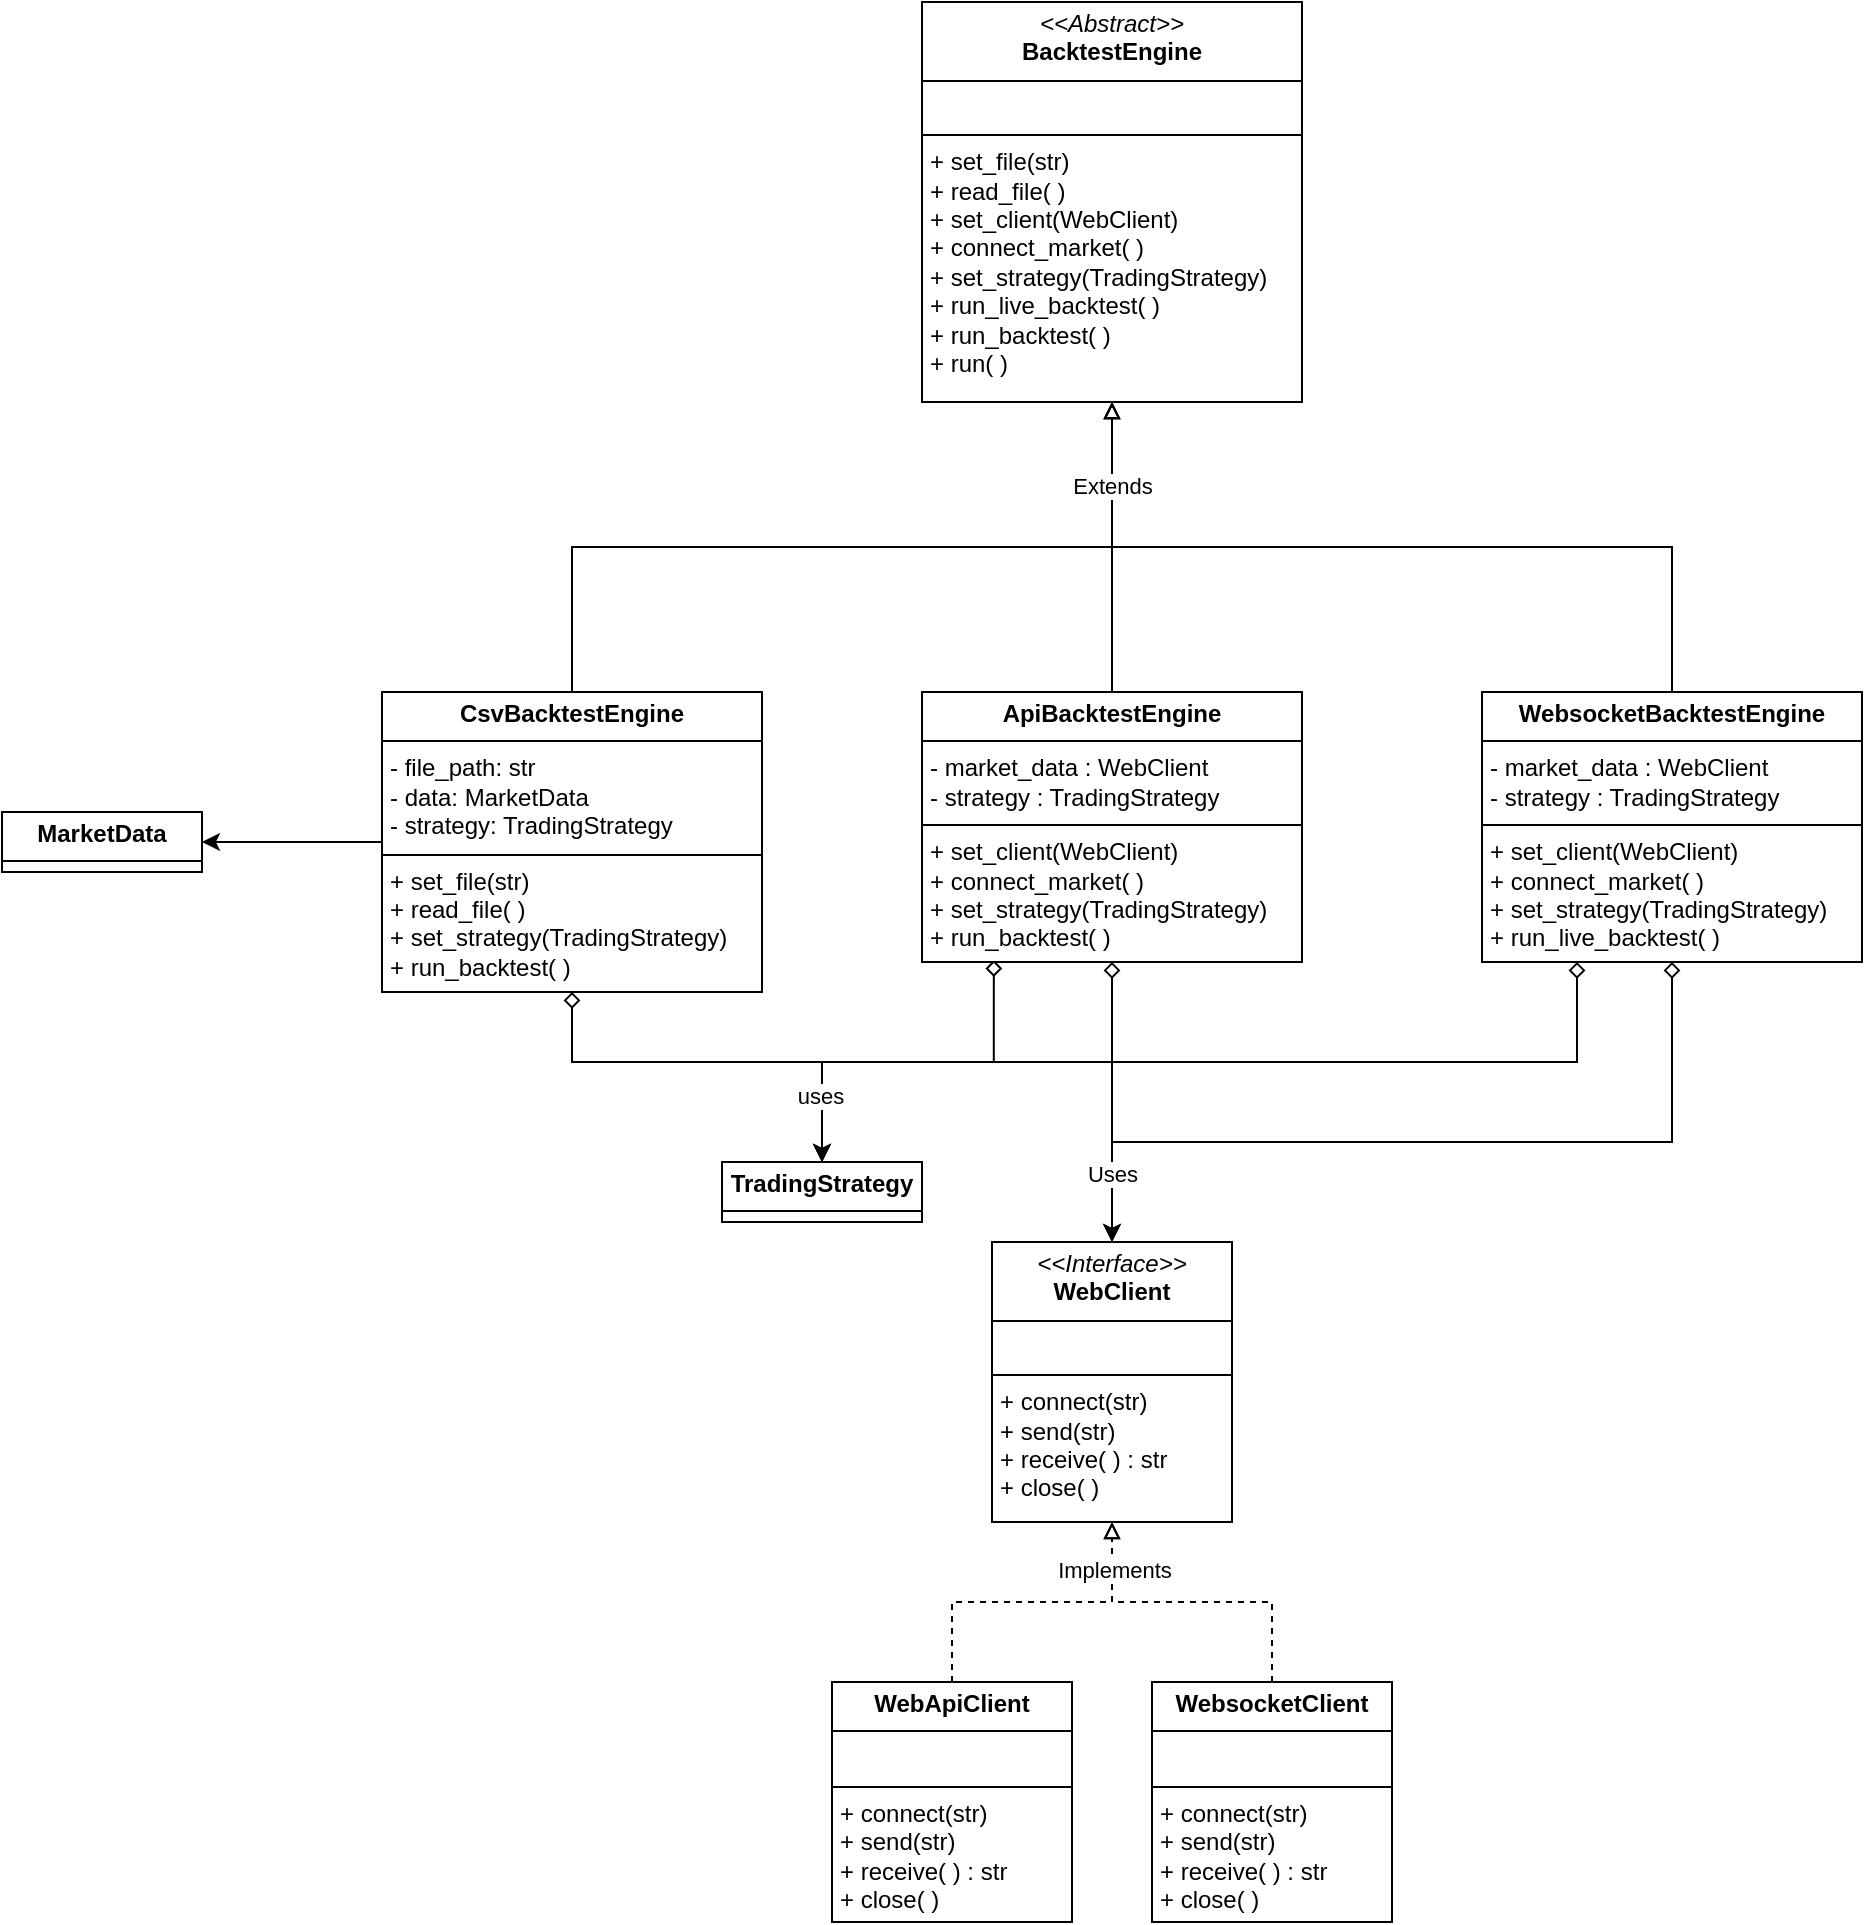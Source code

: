 <mxfile version="26.0.9">
  <diagram name="Page-1" id="9JX2t0Or7LpimqANOA2Z">
    <mxGraphModel dx="1684" dy="1258" grid="1" gridSize="10" guides="1" tooltips="1" connect="1" arrows="1" fold="1" page="1" pageScale="1" pageWidth="850" pageHeight="1100" math="0" shadow="0">
      <root>
        <mxCell id="0" />
        <mxCell id="1" parent="0" />
        <mxCell id="4zPNg0r05DYTZhRYqtiM-5" value="&lt;p style=&quot;margin:0px;margin-top:4px;text-align:center;&quot;&gt;&lt;i&gt;&amp;lt;&amp;lt;Abstract&amp;gt;&amp;gt;&lt;/i&gt;&lt;br&gt;&lt;b&gt;BacktestEngine&lt;/b&gt;&lt;/p&gt;&lt;hr size=&quot;1&quot; style=&quot;border-style:solid;&quot;&gt;&lt;p style=&quot;margin:0px;margin-left:4px;&quot;&gt;&lt;br&gt;&lt;/p&gt;&lt;hr size=&quot;1&quot; style=&quot;border-style:solid;&quot;&gt;&lt;p style=&quot;margin:0px;margin-left:4px;&quot;&gt;+ set_file(str)&lt;br&gt;+ read_file( )&lt;br&gt;+ set_client(WebClient)&lt;br&gt;+ connect_market( )&lt;br&gt;+ set_strategy(TradingStrategy)&lt;br&gt;&lt;/p&gt;&lt;p style=&quot;margin:0px;margin-left:4px;&quot;&gt;+ run_live_backtest( )&lt;br&gt;&lt;/p&gt;&lt;p style=&quot;margin:0px;margin-left:4px;&quot;&gt;+ run_backtest( )&lt;br&gt;&lt;/p&gt;&lt;p style=&quot;margin:0px;margin-left:4px;&quot;&gt;+ run( )&lt;br&gt;&lt;/p&gt;" style="verticalAlign=top;align=left;overflow=fill;html=1;whiteSpace=wrap;" parent="1" vertex="1">
          <mxGeometry x="260" y="70" width="190" height="200" as="geometry" />
        </mxCell>
        <mxCell id="4zPNg0r05DYTZhRYqtiM-18" value="&lt;p style=&quot;margin:0px;margin-top:4px;text-align:center;&quot;&gt;&lt;b&gt;MarketData&lt;/b&gt;&lt;/p&gt;&lt;hr size=&quot;1&quot; style=&quot;border-style:solid;&quot;&gt;&lt;p style=&quot;margin:0px;margin-left:4px;&quot;&gt;&lt;/p&gt;&lt;p style=&quot;margin:0px;margin-left:4px;&quot;&gt;&lt;br&gt;&lt;/p&gt;" style="verticalAlign=top;align=left;overflow=fill;html=1;whiteSpace=wrap;" parent="1" vertex="1">
          <mxGeometry x="-200" y="475" width="100" height="30" as="geometry" />
        </mxCell>
        <mxCell id="UkDVMLqjuk15lfy5r8hH-11" style="edgeStyle=orthogonalEdgeStyle;rounded=0;orthogonalLoop=1;jettySize=auto;html=1;entryX=0.5;entryY=1;entryDx=0;entryDy=0;exitX=0.5;exitY=0;exitDx=0;exitDy=0;endArrow=block;endFill=0;" edge="1" parent="1" source="UkDVMLqjuk15lfy5r8hH-2" target="4zPNg0r05DYTZhRYqtiM-5">
          <mxGeometry relative="1" as="geometry" />
        </mxCell>
        <mxCell id="UkDVMLqjuk15lfy5r8hH-24" style="edgeStyle=orthogonalEdgeStyle;rounded=0;orthogonalLoop=1;jettySize=auto;html=1;entryX=1;entryY=0.5;entryDx=0;entryDy=0;" edge="1" parent="1" source="UkDVMLqjuk15lfy5r8hH-2" target="4zPNg0r05DYTZhRYqtiM-18">
          <mxGeometry relative="1" as="geometry" />
        </mxCell>
        <mxCell id="UkDVMLqjuk15lfy5r8hH-28" style="edgeStyle=orthogonalEdgeStyle;rounded=0;orthogonalLoop=1;jettySize=auto;html=1;entryX=0.5;entryY=0;entryDx=0;entryDy=0;startArrow=diamond;startFill=0;endArrow=classic;endFill=1;" edge="1" parent="1" source="UkDVMLqjuk15lfy5r8hH-2" target="UkDVMLqjuk15lfy5r8hH-21">
          <mxGeometry relative="1" as="geometry">
            <Array as="points">
              <mxPoint x="85" y="600" />
              <mxPoint x="210" y="600" />
            </Array>
          </mxGeometry>
        </mxCell>
        <mxCell id="UkDVMLqjuk15lfy5r8hH-2" value="&lt;p style=&quot;margin:0px;margin-top:4px;text-align:center;&quot;&gt;&lt;b&gt;CsvBacktestEngine&lt;/b&gt;&lt;/p&gt;&lt;hr size=&quot;1&quot; style=&quot;border-style:solid;&quot;&gt;&lt;p style=&quot;margin:0px;margin-left:4px;&quot;&gt;- file_path: str&lt;/p&gt;&lt;p style=&quot;margin:0px;margin-left:4px;&quot;&gt;- data: MarketData&lt;/p&gt;&lt;p style=&quot;margin:0px;margin-left:4px;&quot;&gt;- strategy: TradingStrategy&lt;/p&gt;&lt;hr size=&quot;1&quot; style=&quot;border-style:solid;&quot;&gt;&lt;p style=&quot;margin:0px;margin-left:4px;&quot;&gt;+ set_file(str)&lt;br&gt;+ read_file( )&lt;br&gt;+ set_strategy(TradingStrategy)&lt;br&gt;&lt;/p&gt;&lt;p style=&quot;margin:0px;margin-left:4px;&quot;&gt;&lt;span style=&quot;background-color: transparent; color: light-dark(rgb(0, 0, 0), rgb(255, 255, 255));&quot;&gt;+ run_backtest( )&lt;/span&gt;&lt;br&gt;&lt;/p&gt;&lt;p style=&quot;margin:0px;margin-left:4px;&quot;&gt;&lt;br&gt;&lt;/p&gt;" style="verticalAlign=top;align=left;overflow=fill;html=1;whiteSpace=wrap;" vertex="1" parent="1">
          <mxGeometry x="-10" y="415" width="190" height="150" as="geometry" />
        </mxCell>
        <mxCell id="UkDVMLqjuk15lfy5r8hH-13" style="edgeStyle=orthogonalEdgeStyle;rounded=0;orthogonalLoop=1;jettySize=auto;html=1;entryX=0.5;entryY=1;entryDx=0;entryDy=0;exitX=0.5;exitY=0;exitDx=0;exitDy=0;endArrow=block;endFill=0;" edge="1" parent="1" source="UkDVMLqjuk15lfy5r8hH-3" target="4zPNg0r05DYTZhRYqtiM-5">
          <mxGeometry relative="1" as="geometry" />
        </mxCell>
        <mxCell id="UkDVMLqjuk15lfy5r8hH-16" style="edgeStyle=orthogonalEdgeStyle;rounded=0;orthogonalLoop=1;jettySize=auto;html=1;entryX=0.5;entryY=0;entryDx=0;entryDy=0;exitX=0.5;exitY=1;exitDx=0;exitDy=0;startArrow=diamond;startFill=0;" edge="1" parent="1" source="UkDVMLqjuk15lfy5r8hH-3" target="UkDVMLqjuk15lfy5r8hH-6">
          <mxGeometry relative="1" as="geometry">
            <Array as="points">
              <mxPoint x="635" y="640" />
              <mxPoint x="355" y="640" />
            </Array>
          </mxGeometry>
        </mxCell>
        <mxCell id="UkDVMLqjuk15lfy5r8hH-30" style="edgeStyle=orthogonalEdgeStyle;rounded=0;orthogonalLoop=1;jettySize=auto;html=1;entryX=0.5;entryY=0;entryDx=0;entryDy=0;exitX=0.25;exitY=1;exitDx=0;exitDy=0;startArrow=diamond;startFill=0;" edge="1" parent="1" source="UkDVMLqjuk15lfy5r8hH-3" target="UkDVMLqjuk15lfy5r8hH-21">
          <mxGeometry relative="1" as="geometry" />
        </mxCell>
        <mxCell id="UkDVMLqjuk15lfy5r8hH-3" value="&lt;p style=&quot;margin:0px;margin-top:4px;text-align:center;&quot;&gt;&lt;b&gt;WebsocketBacktestEngine&lt;/b&gt;&lt;/p&gt;&lt;hr size=&quot;1&quot; style=&quot;border-style:solid;&quot;&gt;&lt;p style=&quot;margin:0px;margin-left:4px;&quot;&gt;- market_data : WebClient&lt;/p&gt;&lt;p style=&quot;margin:0px;margin-left:4px;&quot;&gt;- strategy : TradingStrategy&lt;/p&gt;&lt;hr size=&quot;1&quot; style=&quot;border-style:solid;&quot;&gt;&lt;p style=&quot;margin:0px;margin-left:4px;&quot;&gt;+ set_client(WebClient)&lt;br&gt;+ connect_market( )&lt;br&gt;+ set_strategy(TradingStrategy)&lt;br&gt;&lt;/p&gt;&lt;p style=&quot;margin:0px;margin-left:4px;&quot;&gt;+ run_live_backtest( )&lt;br&gt;&lt;/p&gt;&lt;p style=&quot;margin:0px;margin-left:4px;&quot;&gt;&lt;br&gt;&lt;/p&gt;" style="verticalAlign=top;align=left;overflow=fill;html=1;whiteSpace=wrap;" vertex="1" parent="1">
          <mxGeometry x="540" y="415" width="190" height="135" as="geometry" />
        </mxCell>
        <mxCell id="UkDVMLqjuk15lfy5r8hH-12" style="edgeStyle=orthogonalEdgeStyle;rounded=0;orthogonalLoop=1;jettySize=auto;html=1;entryX=0.5;entryY=1;entryDx=0;entryDy=0;endArrow=block;endFill=0;" edge="1" parent="1" source="UkDVMLqjuk15lfy5r8hH-4" target="4zPNg0r05DYTZhRYqtiM-5">
          <mxGeometry relative="1" as="geometry" />
        </mxCell>
        <mxCell id="UkDVMLqjuk15lfy5r8hH-17" value="Extends" style="edgeLabel;html=1;align=center;verticalAlign=middle;resizable=0;points=[];" vertex="1" connectable="0" parent="UkDVMLqjuk15lfy5r8hH-12">
          <mxGeometry x="0.428" relative="1" as="geometry">
            <mxPoint as="offset" />
          </mxGeometry>
        </mxCell>
        <mxCell id="UkDVMLqjuk15lfy5r8hH-15" style="edgeStyle=orthogonalEdgeStyle;rounded=0;orthogonalLoop=1;jettySize=auto;html=1;entryX=0.5;entryY=0;entryDx=0;entryDy=0;startArrow=diamond;startFill=0;" edge="1" parent="1" source="UkDVMLqjuk15lfy5r8hH-4" target="UkDVMLqjuk15lfy5r8hH-6">
          <mxGeometry relative="1" as="geometry" />
        </mxCell>
        <mxCell id="UkDVMLqjuk15lfy5r8hH-18" value="Uses" style="edgeLabel;html=1;align=center;verticalAlign=middle;resizable=0;points=[];" vertex="1" connectable="0" parent="UkDVMLqjuk15lfy5r8hH-15">
          <mxGeometry x="0.509" y="-3" relative="1" as="geometry">
            <mxPoint x="3" as="offset" />
          </mxGeometry>
        </mxCell>
        <mxCell id="UkDVMLqjuk15lfy5r8hH-29" style="edgeStyle=orthogonalEdgeStyle;rounded=0;orthogonalLoop=1;jettySize=auto;html=1;entryX=0.5;entryY=0;entryDx=0;entryDy=0;exitX=0.189;exitY=0.993;exitDx=0;exitDy=0;exitPerimeter=0;startArrow=diamond;startFill=0;" edge="1" parent="1" source="UkDVMLqjuk15lfy5r8hH-4" target="UkDVMLqjuk15lfy5r8hH-21">
          <mxGeometry relative="1" as="geometry" />
        </mxCell>
        <mxCell id="UkDVMLqjuk15lfy5r8hH-31" value="uses" style="edgeLabel;html=1;align=center;verticalAlign=middle;resizable=0;points=[];" vertex="1" connectable="0" parent="UkDVMLqjuk15lfy5r8hH-29">
          <mxGeometry x="0.641" y="-1" relative="1" as="geometry">
            <mxPoint as="offset" />
          </mxGeometry>
        </mxCell>
        <mxCell id="UkDVMLqjuk15lfy5r8hH-4" value="&lt;p style=&quot;margin:0px;margin-top:4px;text-align:center;&quot;&gt;&lt;b&gt;ApiBacktestEngine&lt;/b&gt;&lt;/p&gt;&lt;hr size=&quot;1&quot; style=&quot;border-style:solid;&quot;&gt;&lt;p style=&quot;margin: 0px 0px 0px 4px;&quot;&gt;- market_data : WebClient&lt;/p&gt;&lt;p style=&quot;margin:0px;margin-left:4px;&quot;&gt;&lt;span style=&quot;background-color: transparent; color: light-dark(rgb(0, 0, 0), rgb(255, 255, 255));&quot;&gt;- strategy : TradingStrategy&lt;/span&gt;&lt;/p&gt;&lt;hr size=&quot;1&quot; style=&quot;border-style:solid;&quot;&gt;&lt;p style=&quot;margin:0px;margin-left:4px;&quot;&gt;+ set_client(WebClient)&lt;br&gt;+ connect_market( )&lt;br&gt;+ set_strategy(TradingStrategy)&lt;br&gt;&lt;/p&gt;&lt;p style=&quot;margin:0px;margin-left:4px;&quot;&gt;&lt;span style=&quot;background-color: transparent; color: light-dark(rgb(0, 0, 0), rgb(255, 255, 255));&quot;&gt;+ run_backtest( )&lt;/span&gt;&lt;br&gt;&lt;/p&gt;&lt;p style=&quot;margin:0px;margin-left:4px;&quot;&gt;&lt;br&gt;&lt;/p&gt;" style="verticalAlign=top;align=left;overflow=fill;html=1;whiteSpace=wrap;" vertex="1" parent="1">
          <mxGeometry x="260" y="415" width="190" height="135" as="geometry" />
        </mxCell>
        <mxCell id="UkDVMLqjuk15lfy5r8hH-6" value="&lt;p style=&quot;margin:0px;margin-top:4px;text-align:center;&quot;&gt;&lt;i&gt;&amp;lt;&amp;lt;Interface&amp;gt;&amp;gt;&lt;/i&gt;&lt;br&gt;&lt;b&gt;WebClient&lt;/b&gt;&lt;/p&gt;&lt;hr size=&quot;1&quot; style=&quot;border-style:solid;&quot;&gt;&lt;p style=&quot;margin:0px;margin-left:4px;&quot;&gt;&lt;br&gt;&lt;/p&gt;&lt;hr size=&quot;1&quot; style=&quot;border-style:solid;&quot;&gt;&lt;p style=&quot;margin:0px;margin-left:4px;&quot;&gt;+ connect(str)&lt;br&gt;+ send(str)&lt;br&gt;+ receive( ) : str&lt;br&gt;+ close( )&lt;br&gt;&lt;/p&gt;" style="verticalAlign=top;align=left;overflow=fill;html=1;whiteSpace=wrap;" vertex="1" parent="1">
          <mxGeometry x="295" y="690" width="120" height="140" as="geometry" />
        </mxCell>
        <mxCell id="UkDVMLqjuk15lfy5r8hH-9" style="edgeStyle=orthogonalEdgeStyle;rounded=0;orthogonalLoop=1;jettySize=auto;html=1;entryX=0.5;entryY=1;entryDx=0;entryDy=0;endArrow=block;endFill=0;dashed=1;" edge="1" parent="1" source="UkDVMLqjuk15lfy5r8hH-7" target="UkDVMLqjuk15lfy5r8hH-6">
          <mxGeometry relative="1" as="geometry" />
        </mxCell>
        <mxCell id="UkDVMLqjuk15lfy5r8hH-7" value="&lt;p style=&quot;margin:0px;margin-top:4px;text-align:center;&quot;&gt;&lt;b&gt;WebApiClient&lt;/b&gt;&lt;/p&gt;&lt;hr size=&quot;1&quot; style=&quot;border-style:solid;&quot;&gt;&lt;p style=&quot;margin:0px;margin-left:4px;&quot;&gt;&lt;br&gt;&lt;/p&gt;&lt;hr size=&quot;1&quot; style=&quot;border-style:solid;&quot;&gt;&lt;p style=&quot;margin:0px;margin-left:4px;&quot;&gt;+ connect(str)&lt;br&gt;+ send(str)&lt;br&gt;+ receive( ) : str&lt;br&gt;+ close( )&lt;br&gt;&lt;/p&gt;" style="verticalAlign=top;align=left;overflow=fill;html=1;whiteSpace=wrap;" vertex="1" parent="1">
          <mxGeometry x="215" y="910" width="120" height="120" as="geometry" />
        </mxCell>
        <mxCell id="UkDVMLqjuk15lfy5r8hH-10" style="edgeStyle=orthogonalEdgeStyle;rounded=0;orthogonalLoop=1;jettySize=auto;html=1;entryX=0.5;entryY=1;entryDx=0;entryDy=0;exitX=0.5;exitY=0;exitDx=0;exitDy=0;endArrow=block;endFill=0;dashed=1;" edge="1" parent="1" source="UkDVMLqjuk15lfy5r8hH-8" target="UkDVMLqjuk15lfy5r8hH-6">
          <mxGeometry relative="1" as="geometry" />
        </mxCell>
        <mxCell id="UkDVMLqjuk15lfy5r8hH-19" value="Implements" style="edgeLabel;html=1;align=center;verticalAlign=middle;resizable=0;points=[];" vertex="1" connectable="0" parent="UkDVMLqjuk15lfy5r8hH-10">
          <mxGeometry x="0.7" y="-1" relative="1" as="geometry">
            <mxPoint as="offset" />
          </mxGeometry>
        </mxCell>
        <mxCell id="UkDVMLqjuk15lfy5r8hH-8" value="&lt;p style=&quot;margin:0px;margin-top:4px;text-align:center;&quot;&gt;&lt;b&gt;WebsocketClient&lt;/b&gt;&lt;/p&gt;&lt;hr size=&quot;1&quot; style=&quot;border-style:solid;&quot;&gt;&lt;p style=&quot;margin:0px;margin-left:4px;&quot;&gt;&lt;br&gt;&lt;/p&gt;&lt;hr size=&quot;1&quot; style=&quot;border-style:solid;&quot;&gt;&lt;p style=&quot;margin:0px;margin-left:4px;&quot;&gt;+ connect(str)&lt;br&gt;+ send(str)&lt;br&gt;+ receive( ) : str&lt;br&gt;+ close( )&lt;br&gt;&lt;/p&gt;" style="verticalAlign=top;align=left;overflow=fill;html=1;whiteSpace=wrap;" vertex="1" parent="1">
          <mxGeometry x="375" y="910" width="120" height="120" as="geometry" />
        </mxCell>
        <mxCell id="UkDVMLqjuk15lfy5r8hH-21" value="&lt;p style=&quot;margin:0px;margin-top:4px;text-align:center;&quot;&gt;&lt;b&gt;TradingStrategy&lt;/b&gt;&lt;/p&gt;&lt;hr size=&quot;1&quot; style=&quot;border-style:solid;&quot;&gt;&lt;p style=&quot;margin:0px;margin-left:4px;&quot;&gt;&lt;/p&gt;&lt;p style=&quot;margin:0px;margin-left:4px;&quot;&gt;&lt;br&gt;&lt;/p&gt;" style="verticalAlign=top;align=left;overflow=fill;html=1;whiteSpace=wrap;" vertex="1" parent="1">
          <mxGeometry x="160" y="650" width="100" height="30" as="geometry" />
        </mxCell>
      </root>
    </mxGraphModel>
  </diagram>
</mxfile>
